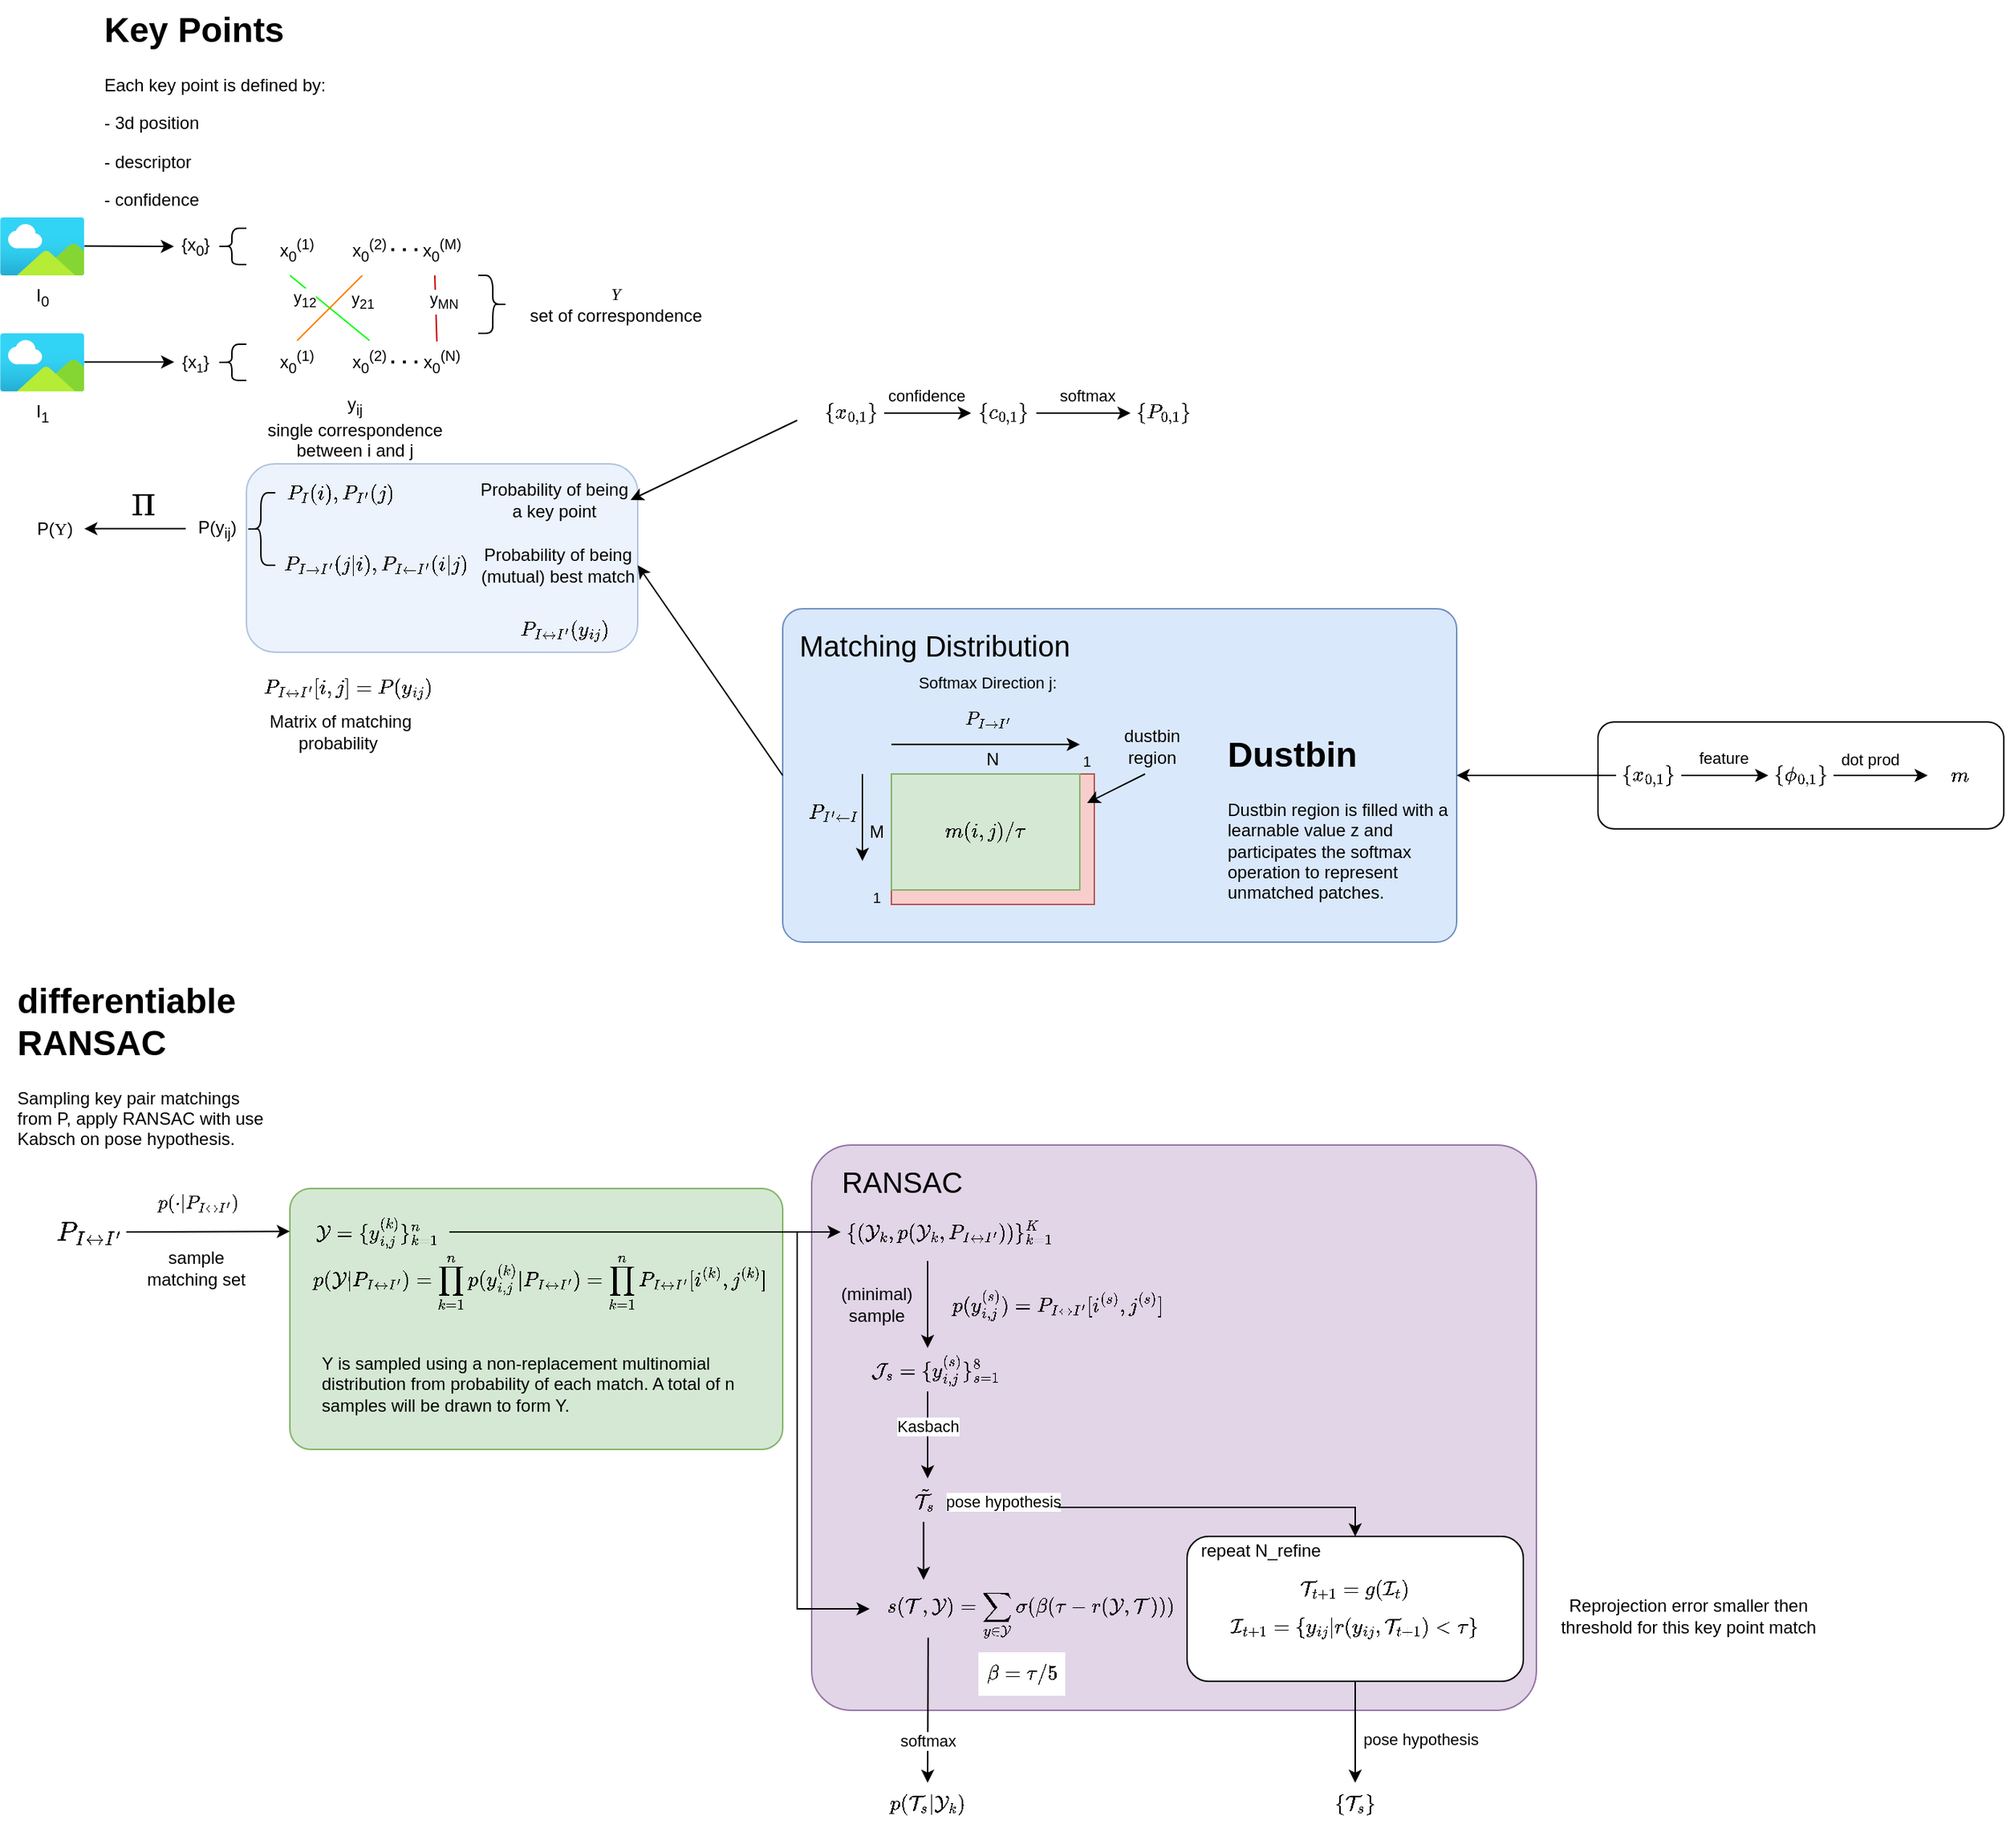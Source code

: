 <mxfile version="24.6.4" type="github">
  <diagram name="Page-1" id="vxwASHul4JyoGBCq2_7Z">
    <mxGraphModel dx="857" dy="1670" grid="1" gridSize="10" guides="1" tooltips="1" connect="1" arrows="1" fold="1" page="1" pageScale="1" pageWidth="850" pageHeight="1100" math="1" shadow="0">
      <root>
        <mxCell id="0" />
        <mxCell id="1" parent="0" />
        <mxCell id="uR3X_ZQ54fD36TD81xBb-102" value="" style="rounded=1;whiteSpace=wrap;html=1;fillColor=#e1d5e7;strokeColor=#9673a6;arcSize=7;" vertex="1" parent="1">
          <mxGeometry x="720" y="720" width="500" height="390" as="geometry" />
        </mxCell>
        <mxCell id="uR3X_ZQ54fD36TD81xBb-89" value="" style="rounded=1;whiteSpace=wrap;html=1;arcSize=8;fillColor=#d5e8d4;strokeColor=#82b366;" vertex="1" parent="1">
          <mxGeometry x="360" y="750" width="340" height="180" as="geometry" />
        </mxCell>
        <mxCell id="uR3X_ZQ54fD36TD81xBb-80" value="" style="rounded=1;whiteSpace=wrap;html=1;" vertex="1" parent="1">
          <mxGeometry x="1262.5" y="428.13" width="280" height="73.75" as="geometry" />
        </mxCell>
        <mxCell id="uR3X_ZQ54fD36TD81xBb-60" value="" style="rounded=1;whiteSpace=wrap;html=1;arcSize=6;fillColor=#dae8fc;strokeColor=#6c8ebf;" vertex="1" parent="1">
          <mxGeometry x="700" y="350" width="465" height="230" as="geometry" />
        </mxCell>
        <mxCell id="uR3X_ZQ54fD36TD81xBb-47" value="" style="rounded=0;whiteSpace=wrap;html=1;fillColor=#f8cecc;strokeColor=#b85450;" vertex="1" parent="1">
          <mxGeometry x="775" y="464" width="140" height="90" as="geometry" />
        </mxCell>
        <mxCell id="uR3X_ZQ54fD36TD81xBb-42" value="" style="rounded=1;whiteSpace=wrap;html=1;fillColor=#dae8fc;strokeColor=#6c8ebf;opacity=50;" vertex="1" parent="1">
          <mxGeometry x="330" y="250" width="270" height="130" as="geometry" />
        </mxCell>
        <mxCell id="uR3X_ZQ54fD36TD81xBb-1" value="I&lt;sub&gt;0&lt;/sub&gt;" style="image;aspect=fixed;html=1;points=[];align=center;fontSize=12;image=img/lib/azure2/general/Image.svg;" vertex="1" parent="1">
          <mxGeometry x="160" y="80" width="58.18" height="40" as="geometry" />
        </mxCell>
        <mxCell id="uR3X_ZQ54fD36TD81xBb-2" value="I&lt;sub&gt;1&lt;/sub&gt;" style="image;aspect=fixed;html=1;points=[];align=center;fontSize=12;image=img/lib/azure2/general/Image.svg;" vertex="1" parent="1">
          <mxGeometry x="160" y="160" width="58.18" height="40" as="geometry" />
        </mxCell>
        <mxCell id="uR3X_ZQ54fD36TD81xBb-3" value="" style="endArrow=classic;html=1;rounded=0;exitX=1;exitY=0.495;exitDx=0;exitDy=0;exitPerimeter=0;" edge="1" parent="1" source="uR3X_ZQ54fD36TD81xBb-1">
          <mxGeometry width="50" height="50" relative="1" as="geometry">
            <mxPoint x="240" y="120" as="sourcePoint" />
            <mxPoint x="280" y="100" as="targetPoint" />
          </mxGeometry>
        </mxCell>
        <mxCell id="uR3X_ZQ54fD36TD81xBb-4" value="" style="endArrow=classic;html=1;rounded=0;exitX=1;exitY=0.495;exitDx=0;exitDy=0;exitPerimeter=0;" edge="1" parent="1">
          <mxGeometry width="50" height="50" relative="1" as="geometry">
            <mxPoint x="218.18" y="179.8" as="sourcePoint" />
            <mxPoint x="280.18" y="179.8" as="targetPoint" />
          </mxGeometry>
        </mxCell>
        <mxCell id="uR3X_ZQ54fD36TD81xBb-5" value="{x&lt;sub&gt;0&lt;/sub&gt;}" style="text;html=1;align=center;verticalAlign=middle;whiteSpace=wrap;rounded=0;" vertex="1" parent="1">
          <mxGeometry x="280" y="85" width="30" height="30" as="geometry" />
        </mxCell>
        <mxCell id="uR3X_ZQ54fD36TD81xBb-6" value="{x&lt;font size=&quot;1&quot;&gt;&lt;sub&gt;1&lt;/sub&gt;&lt;/font&gt;}" style="text;html=1;align=center;verticalAlign=middle;whiteSpace=wrap;rounded=0;" vertex="1" parent="1">
          <mxGeometry x="280" y="165" width="30" height="30" as="geometry" />
        </mxCell>
        <mxCell id="uR3X_ZQ54fD36TD81xBb-9" value="&lt;h1 style=&quot;margin-top: 0px;&quot;&gt;Key Points&lt;/h1&gt;&lt;p&gt;Each key point is defined by:&lt;/p&gt;&lt;p&gt;- 3d position&lt;/p&gt;&lt;p&gt;- descriptor&lt;/p&gt;&lt;p&gt;- confidence&lt;/p&gt;" style="text;html=1;whiteSpace=wrap;overflow=hidden;rounded=0;" vertex="1" parent="1">
          <mxGeometry x="230" y="-70" width="180" height="150" as="geometry" />
        </mxCell>
        <mxCell id="uR3X_ZQ54fD36TD81xBb-11" value="&lt;i&gt;&lt;font face=&quot;Comic Sans MS&quot;&gt;Y&lt;/font&gt;&lt;/i&gt;&lt;div&gt;set of correspondence&lt;/div&gt;" style="text;html=1;align=center;verticalAlign=middle;whiteSpace=wrap;rounded=0;" vertex="1" parent="1">
          <mxGeometry x="510" y="125" width="150" height="30" as="geometry" />
        </mxCell>
        <mxCell id="uR3X_ZQ54fD36TD81xBb-12" value="" style="shape=curlyBracket;whiteSpace=wrap;html=1;rounded=1;labelPosition=left;verticalLabelPosition=middle;align=right;verticalAlign=middle;" vertex="1" parent="1">
          <mxGeometry x="310" y="87.5" width="20" height="25" as="geometry" />
        </mxCell>
        <mxCell id="uR3X_ZQ54fD36TD81xBb-13" value="x&lt;sub&gt;0&lt;/sub&gt;&lt;sup&gt;(1)&lt;/sup&gt;" style="text;html=1;align=center;verticalAlign=middle;whiteSpace=wrap;rounded=0;" vertex="1" parent="1">
          <mxGeometry x="350" y="87.5" width="30" height="30" as="geometry" />
        </mxCell>
        <mxCell id="uR3X_ZQ54fD36TD81xBb-14" value="x&lt;sub&gt;0&lt;/sub&gt;&lt;sup&gt;(2)&lt;/sup&gt;" style="text;html=1;align=center;verticalAlign=middle;whiteSpace=wrap;rounded=0;" vertex="1" parent="1">
          <mxGeometry x="400" y="87.5" width="30" height="30" as="geometry" />
        </mxCell>
        <mxCell id="uR3X_ZQ54fD36TD81xBb-15" value="x&lt;sub&gt;0&lt;/sub&gt;&lt;sup&gt;(1)&lt;/sup&gt;" style="text;html=1;align=center;verticalAlign=middle;whiteSpace=wrap;rounded=0;" vertex="1" parent="1">
          <mxGeometry x="350" y="165" width="30" height="30" as="geometry" />
        </mxCell>
        <mxCell id="uR3X_ZQ54fD36TD81xBb-16" value="x&lt;sub&gt;0&lt;/sub&gt;&lt;sup&gt;(2)&lt;/sup&gt;" style="text;html=1;align=center;verticalAlign=middle;whiteSpace=wrap;rounded=0;" vertex="1" parent="1">
          <mxGeometry x="400" y="165" width="30" height="30" as="geometry" />
        </mxCell>
        <mxCell id="uR3X_ZQ54fD36TD81xBb-17" value="x&lt;sub&gt;0&lt;/sub&gt;&lt;sup&gt;(N)&lt;/sup&gt;" style="text;html=1;align=center;verticalAlign=middle;whiteSpace=wrap;rounded=0;" vertex="1" parent="1">
          <mxGeometry x="450" y="165" width="30" height="30" as="geometry" />
        </mxCell>
        <mxCell id="uR3X_ZQ54fD36TD81xBb-18" value="x&lt;sub&gt;0&lt;/sub&gt;&lt;sup&gt;(M)&lt;/sup&gt;" style="text;html=1;align=center;verticalAlign=middle;whiteSpace=wrap;rounded=0;" vertex="1" parent="1">
          <mxGeometry x="450" y="87.5" width="30" height="30" as="geometry" />
        </mxCell>
        <mxCell id="uR3X_ZQ54fD36TD81xBb-19" value="" style="endArrow=none;dashed=1;html=1;dashPattern=1 3;strokeWidth=2;rounded=0;" edge="1" parent="1">
          <mxGeometry width="50" height="50" relative="1" as="geometry">
            <mxPoint x="430" y="102.3" as="sourcePoint" />
            <mxPoint x="450" y="102.3" as="targetPoint" />
          </mxGeometry>
        </mxCell>
        <mxCell id="uR3X_ZQ54fD36TD81xBb-20" value="" style="endArrow=none;dashed=1;html=1;dashPattern=1 3;strokeWidth=2;rounded=0;" edge="1" parent="1">
          <mxGeometry width="50" height="50" relative="1" as="geometry">
            <mxPoint x="430" y="179.8" as="sourcePoint" />
            <mxPoint x="450" y="179.8" as="targetPoint" />
          </mxGeometry>
        </mxCell>
        <mxCell id="uR3X_ZQ54fD36TD81xBb-21" value="" style="endArrow=none;html=1;rounded=0;exitX=0.5;exitY=0;exitDx=0;exitDy=0;strokeColor=#00FF00;" edge="1" parent="1" source="uR3X_ZQ54fD36TD81xBb-16">
          <mxGeometry width="50" height="50" relative="1" as="geometry">
            <mxPoint x="520" y="210" as="sourcePoint" />
            <mxPoint x="360" y="120" as="targetPoint" />
          </mxGeometry>
        </mxCell>
        <mxCell id="uR3X_ZQ54fD36TD81xBb-25" value="y&lt;sub&gt;12&lt;/sub&gt;" style="edgeLabel;html=1;align=center;verticalAlign=middle;resizable=0;points=[];" vertex="1" connectable="0" parent="uR3X_ZQ54fD36TD81xBb-21">
          <mxGeometry x="-0.44" relative="1" as="geometry">
            <mxPoint x="-30" y="-16" as="offset" />
          </mxGeometry>
        </mxCell>
        <mxCell id="uR3X_ZQ54fD36TD81xBb-22" value="" style="endArrow=none;html=1;rounded=0;exitX=0.5;exitY=0;exitDx=0;exitDy=0;strokeColor=#FF8000;" edge="1" parent="1" source="uR3X_ZQ54fD36TD81xBb-15">
          <mxGeometry width="50" height="50" relative="1" as="geometry">
            <mxPoint x="290" y="300" as="sourcePoint" />
            <mxPoint x="410" y="120" as="targetPoint" />
          </mxGeometry>
        </mxCell>
        <mxCell id="uR3X_ZQ54fD36TD81xBb-24" value="y&lt;sub&gt;21&lt;/sub&gt;" style="edgeLabel;html=1;align=center;verticalAlign=middle;resizable=0;points=[];" vertex="1" connectable="0" parent="uR3X_ZQ54fD36TD81xBb-22">
          <mxGeometry x="0.392" y="-1" relative="1" as="geometry">
            <mxPoint x="13" y="4" as="offset" />
          </mxGeometry>
        </mxCell>
        <mxCell id="uR3X_ZQ54fD36TD81xBb-23" value="" style="endArrow=none;html=1;rounded=0;exitX=0.38;exitY=0.02;exitDx=0;exitDy=0;exitPerimeter=0;strokeColor=#CC0000;" edge="1" parent="1" source="uR3X_ZQ54fD36TD81xBb-17">
          <mxGeometry width="50" height="50" relative="1" as="geometry">
            <mxPoint x="280" y="270" as="sourcePoint" />
            <mxPoint x="460" y="120" as="targetPoint" />
          </mxGeometry>
        </mxCell>
        <mxCell id="uR3X_ZQ54fD36TD81xBb-26" value="y&lt;sub&gt;MN&lt;/sub&gt;" style="edgeLabel;html=1;align=center;verticalAlign=middle;resizable=0;points=[];" vertex="1" connectable="0" parent="uR3X_ZQ54fD36TD81xBb-23">
          <mxGeometry x="0.345" y="1" relative="1" as="geometry">
            <mxPoint x="6" y="3" as="offset" />
          </mxGeometry>
        </mxCell>
        <mxCell id="uR3X_ZQ54fD36TD81xBb-27" value="" style="shape=curlyBracket;whiteSpace=wrap;html=1;rounded=1;labelPosition=left;verticalLabelPosition=middle;align=right;verticalAlign=middle;" vertex="1" parent="1">
          <mxGeometry x="310" y="167.5" width="20" height="25" as="geometry" />
        </mxCell>
        <mxCell id="uR3X_ZQ54fD36TD81xBb-28" value="y&lt;sub&gt;ij&lt;/sub&gt;&lt;br&gt;&lt;div&gt;single correspondence&lt;/div&gt;&lt;div&gt;between i and j&lt;/div&gt;" style="text;html=1;align=center;verticalAlign=middle;whiteSpace=wrap;rounded=0;" vertex="1" parent="1">
          <mxGeometry x="330" y="200" width="150" height="50" as="geometry" />
        </mxCell>
        <mxCell id="uR3X_ZQ54fD36TD81xBb-29" value="" style="shape=curlyBracket;whiteSpace=wrap;html=1;rounded=1;flipH=1;labelPosition=right;verticalLabelPosition=middle;align=left;verticalAlign=middle;" vertex="1" parent="1">
          <mxGeometry x="490" y="120" width="20" height="40" as="geometry" />
        </mxCell>
        <mxCell id="uR3X_ZQ54fD36TD81xBb-30" value="P(&lt;font face=&quot;Comic Sans MS&quot;&gt;Y&lt;/font&gt;)" style="text;html=1;align=center;verticalAlign=middle;whiteSpace=wrap;rounded=0;" vertex="1" parent="1">
          <mxGeometry x="178.18" y="280" width="40" height="30" as="geometry" />
        </mxCell>
        <mxCell id="uR3X_ZQ54fD36TD81xBb-31" value="" style="endArrow=classic;html=1;rounded=0;" edge="1" parent="1">
          <mxGeometry width="50" height="50" relative="1" as="geometry">
            <mxPoint x="288.18" y="294.8" as="sourcePoint" />
            <mxPoint x="218.18" y="294.8" as="targetPoint" />
          </mxGeometry>
        </mxCell>
        <mxCell id="uR3X_ZQ54fD36TD81xBb-33" value="&lt;span style=&quot;white-space: nowrap; background-color: rgb(255, 255, 255);&quot;&gt;&lt;font style=&quot;font-size: 18px;&quot;&gt;$$\Pi$$&lt;/font&gt;&lt;/span&gt;" style="text;html=1;align=center;verticalAlign=middle;whiteSpace=wrap;rounded=0;" vertex="1" parent="1">
          <mxGeometry x="247.18" y="270" width="25" height="20" as="geometry" />
        </mxCell>
        <mxCell id="uR3X_ZQ54fD36TD81xBb-34" value="P(y&lt;sub&gt;ij&lt;/sub&gt;)" style="text;html=1;align=center;verticalAlign=middle;whiteSpace=wrap;rounded=0;" vertex="1" parent="1">
          <mxGeometry x="290" y="280" width="40" height="30" as="geometry" />
        </mxCell>
        <mxCell id="uR3X_ZQ54fD36TD81xBb-35" value="" style="shape=curlyBracket;whiteSpace=wrap;html=1;rounded=1;labelPosition=left;verticalLabelPosition=middle;align=right;verticalAlign=middle;" vertex="1" parent="1">
          <mxGeometry x="330" y="270" width="20" height="50" as="geometry" />
        </mxCell>
        <mxCell id="uR3X_ZQ54fD36TD81xBb-36" value="$$P_I(i), P_{I&#39;}(j)$$" style="text;html=1;align=center;verticalAlign=middle;whiteSpace=wrap;rounded=0;" vertex="1" parent="1">
          <mxGeometry x="350" y="256" width="90" height="30" as="geometry" />
        </mxCell>
        <mxCell id="uR3X_ZQ54fD36TD81xBb-37" value="$$P_{I \to I&#39;}(j | i), P_{I \leftarrow I&#39;}(i | j)$$" style="text;html=1;align=center;verticalAlign=middle;whiteSpace=wrap;rounded=0;" vertex="1" parent="1">
          <mxGeometry x="350" y="305" width="140" height="30" as="geometry" />
        </mxCell>
        <mxCell id="uR3X_ZQ54fD36TD81xBb-38" value="Probability of being a key point" style="text;html=1;align=center;verticalAlign=middle;whiteSpace=wrap;rounded=0;" vertex="1" parent="1">
          <mxGeometry x="490" y="260" width="105" height="30" as="geometry" />
        </mxCell>
        <mxCell id="uR3X_ZQ54fD36TD81xBb-39" value="Probability of being (mutual) best match" style="text;html=1;align=center;verticalAlign=middle;whiteSpace=wrap;rounded=0;" vertex="1" parent="1">
          <mxGeometry x="490" y="305" width="110" height="30" as="geometry" />
        </mxCell>
        <mxCell id="uR3X_ZQ54fD36TD81xBb-40" value="$$P_{I \leftrightarrow I&#39;}(y_{ij})$$" style="text;html=1;align=center;verticalAlign=middle;whiteSpace=wrap;rounded=0;" vertex="1" parent="1">
          <mxGeometry x="520" y="350" width="60" height="30" as="geometry" />
        </mxCell>
        <mxCell id="uR3X_ZQ54fD36TD81xBb-43" value="$$P_{I \leftrightarrow I&#39;}[i,j]= P(y_{ij})$$" style="text;html=1;align=center;verticalAlign=middle;whiteSpace=wrap;rounded=0;" vertex="1" parent="1">
          <mxGeometry x="375" y="390" width="50" height="30" as="geometry" />
        </mxCell>
        <mxCell id="uR3X_ZQ54fD36TD81xBb-44" value="Matrix of matching probability&amp;nbsp;" style="text;html=1;align=center;verticalAlign=middle;whiteSpace=wrap;rounded=0;" vertex="1" parent="1">
          <mxGeometry x="335" y="420" width="120" height="30" as="geometry" />
        </mxCell>
        <mxCell id="uR3X_ZQ54fD36TD81xBb-46" value="$$m(i,j) / \tau$$" style="rounded=0;whiteSpace=wrap;html=1;fillColor=#d5e8d4;strokeColor=#82b366;" vertex="1" parent="1">
          <mxGeometry x="775" y="464" width="130" height="80" as="geometry" />
        </mxCell>
        <mxCell id="uR3X_ZQ54fD36TD81xBb-48" value="N" style="text;html=1;align=center;verticalAlign=middle;whiteSpace=wrap;rounded=0;" vertex="1" parent="1">
          <mxGeometry x="815" y="444" width="60" height="20" as="geometry" />
        </mxCell>
        <mxCell id="uR3X_ZQ54fD36TD81xBb-49" value="M" style="text;html=1;align=center;verticalAlign=middle;whiteSpace=wrap;rounded=0;" vertex="1" parent="1">
          <mxGeometry x="755" y="489" width="20" height="30" as="geometry" />
        </mxCell>
        <mxCell id="uR3X_ZQ54fD36TD81xBb-50" value="&lt;font style=&quot;font-size: 10px;&quot;&gt;1&lt;/font&gt;" style="text;html=1;align=center;verticalAlign=middle;whiteSpace=wrap;rounded=0;" vertex="1" parent="1">
          <mxGeometry x="760" y="544" width="10" height="10" as="geometry" />
        </mxCell>
        <mxCell id="uR3X_ZQ54fD36TD81xBb-51" value="&lt;font style=&quot;font-size: 10px;&quot;&gt;1&lt;/font&gt;" style="text;html=1;align=center;verticalAlign=middle;whiteSpace=wrap;rounded=0;" vertex="1" parent="1">
          <mxGeometry x="905" y="450" width="10" height="10" as="geometry" />
        </mxCell>
        <mxCell id="uR3X_ZQ54fD36TD81xBb-52" value="" style="endArrow=classic;html=1;rounded=0;" edge="1" parent="1">
          <mxGeometry width="50" height="50" relative="1" as="geometry">
            <mxPoint x="950" y="464" as="sourcePoint" />
            <mxPoint x="910" y="484" as="targetPoint" />
          </mxGeometry>
        </mxCell>
        <mxCell id="uR3X_ZQ54fD36TD81xBb-53" value="dustbin&lt;div&gt;region&lt;/div&gt;" style="text;html=1;align=center;verticalAlign=middle;whiteSpace=wrap;rounded=0;" vertex="1" parent="1">
          <mxGeometry x="925" y="430" width="60" height="30" as="geometry" />
        </mxCell>
        <mxCell id="uR3X_ZQ54fD36TD81xBb-54" value="&lt;h1 style=&quot;margin-top: 0px;&quot;&gt;Dustbin&lt;/h1&gt;&lt;p&gt;Dustbin region is filled with a learnable value z and participates the softmax operation to represent unmatched patches.&lt;/p&gt;" style="text;html=1;whiteSpace=wrap;overflow=hidden;rounded=0;" vertex="1" parent="1">
          <mxGeometry x="1005" y="430" width="180" height="120" as="geometry" />
        </mxCell>
        <mxCell id="uR3X_ZQ54fD36TD81xBb-55" value="" style="endArrow=classic;html=1;rounded=0;" edge="1" parent="1">
          <mxGeometry width="50" height="50" relative="1" as="geometry">
            <mxPoint x="775" y="443.68" as="sourcePoint" />
            <mxPoint x="905" y="443.68" as="targetPoint" />
          </mxGeometry>
        </mxCell>
        <mxCell id="uR3X_ZQ54fD36TD81xBb-56" value="Softmax Direction j:$$P_{I \to I&#39;}$$" style="edgeLabel;html=1;align=center;verticalAlign=middle;resizable=0;points=[];labelBackgroundColor=none;" vertex="1" connectable="0" parent="uR3X_ZQ54fD36TD81xBb-55">
          <mxGeometry x="0.376" y="1" relative="1" as="geometry">
            <mxPoint x="-24" y="-24" as="offset" />
          </mxGeometry>
        </mxCell>
        <mxCell id="uR3X_ZQ54fD36TD81xBb-57" value="" style="endArrow=classic;html=1;rounded=0;" edge="1" parent="1">
          <mxGeometry width="50" height="50" relative="1" as="geometry">
            <mxPoint x="755" y="464" as="sourcePoint" />
            <mxPoint x="755" y="524" as="targetPoint" />
          </mxGeometry>
        </mxCell>
        <mxCell id="uR3X_ZQ54fD36TD81xBb-58" value="$$P_{I&#39; \leftarrow I}$$" style="text;html=1;align=center;verticalAlign=middle;whiteSpace=wrap;rounded=0;" vertex="1" parent="1">
          <mxGeometry x="715" y="475" width="40" height="30" as="geometry" />
        </mxCell>
        <mxCell id="uR3X_ZQ54fD36TD81xBb-59" value="&lt;font style=&quot;font-size: 20px;&quot;&gt;Matching Distribution&lt;/font&gt;" style="text;html=1;align=center;verticalAlign=middle;whiteSpace=wrap;rounded=0;" vertex="1" parent="1">
          <mxGeometry x="705" y="360" width="200" height="30" as="geometry" />
        </mxCell>
        <mxCell id="uR3X_ZQ54fD36TD81xBb-61" value="" style="endArrow=classic;html=1;rounded=0;exitX=0;exitY=0.5;exitDx=0;exitDy=0;entryX=1;entryY=0.5;entryDx=0;entryDy=0;" edge="1" parent="1" source="uR3X_ZQ54fD36TD81xBb-60" target="uR3X_ZQ54fD36TD81xBb-39">
          <mxGeometry width="50" height="50" relative="1" as="geometry">
            <mxPoint x="610" y="470" as="sourcePoint" />
            <mxPoint x="660" y="420" as="targetPoint" />
          </mxGeometry>
        </mxCell>
        <mxCell id="uR3X_ZQ54fD36TD81xBb-62" value="" style="endArrow=classic;html=1;rounded=0;entryX=1;entryY=0.5;entryDx=0;entryDy=0;" edge="1" parent="1" target="uR3X_ZQ54fD36TD81xBb-38">
          <mxGeometry width="50" height="50" relative="1" as="geometry">
            <mxPoint x="710" y="220" as="sourcePoint" />
            <mxPoint x="780" y="170" as="targetPoint" />
          </mxGeometry>
        </mxCell>
        <mxCell id="uR3X_ZQ54fD36TD81xBb-63" value="$$\{x_{0,1}\}$$" style="text;html=1;align=center;verticalAlign=middle;whiteSpace=wrap;rounded=0;" vertex="1" parent="1">
          <mxGeometry x="725" y="200" width="45" height="30" as="geometry" />
        </mxCell>
        <mxCell id="uR3X_ZQ54fD36TD81xBb-64" value="" style="endArrow=classic;html=1;rounded=0;exitX=1;exitY=0.5;exitDx=0;exitDy=0;entryX=0;entryY=0.5;entryDx=0;entryDy=0;" edge="1" parent="1" source="uR3X_ZQ54fD36TD81xBb-63" target="uR3X_ZQ54fD36TD81xBb-65">
          <mxGeometry width="50" height="50" relative="1" as="geometry">
            <mxPoint x="800" y="220" as="sourcePoint" />
            <mxPoint x="850" y="170" as="targetPoint" />
          </mxGeometry>
        </mxCell>
        <mxCell id="uR3X_ZQ54fD36TD81xBb-70" value="confidence" style="edgeLabel;html=1;align=center;verticalAlign=middle;resizable=0;points=[];" vertex="1" connectable="0" parent="uR3X_ZQ54fD36TD81xBb-64">
          <mxGeometry x="-0.231" relative="1" as="geometry">
            <mxPoint x="6" y="-12" as="offset" />
          </mxGeometry>
        </mxCell>
        <mxCell id="uR3X_ZQ54fD36TD81xBb-69" value="" style="edgeStyle=orthogonalEdgeStyle;rounded=0;orthogonalLoop=1;jettySize=auto;html=1;" edge="1" parent="1" source="uR3X_ZQ54fD36TD81xBb-65" target="uR3X_ZQ54fD36TD81xBb-67">
          <mxGeometry relative="1" as="geometry" />
        </mxCell>
        <mxCell id="uR3X_ZQ54fD36TD81xBb-71" value="softmax" style="edgeLabel;html=1;align=center;verticalAlign=middle;resizable=0;points=[];" vertex="1" connectable="0" parent="uR3X_ZQ54fD36TD81xBb-69">
          <mxGeometry x="-0.11" relative="1" as="geometry">
            <mxPoint x="6" y="-12" as="offset" />
          </mxGeometry>
        </mxCell>
        <mxCell id="uR3X_ZQ54fD36TD81xBb-65" value="$$\{c_{0,1}\}$$" style="text;html=1;align=center;verticalAlign=middle;whiteSpace=wrap;rounded=0;" vertex="1" parent="1">
          <mxGeometry x="830" y="200" width="45" height="30" as="geometry" />
        </mxCell>
        <mxCell id="uR3X_ZQ54fD36TD81xBb-67" value="$$\{P_{0,1}\}$$" style="text;html=1;align=center;verticalAlign=middle;whiteSpace=wrap;rounded=0;" vertex="1" parent="1">
          <mxGeometry x="940" y="200" width="45" height="30" as="geometry" />
        </mxCell>
        <mxCell id="uR3X_ZQ54fD36TD81xBb-79" value="" style="edgeStyle=orthogonalEdgeStyle;rounded=0;orthogonalLoop=1;jettySize=auto;html=1;entryX=1;entryY=0.5;entryDx=0;entryDy=0;" edge="1" parent="1" source="uR3X_ZQ54fD36TD81xBb-72" target="uR3X_ZQ54fD36TD81xBb-60">
          <mxGeometry relative="1" as="geometry" />
        </mxCell>
        <mxCell id="uR3X_ZQ54fD36TD81xBb-72" value="$$\{x_{0,1}\}$$" style="text;html=1;align=center;verticalAlign=middle;whiteSpace=wrap;rounded=0;" vertex="1" parent="1">
          <mxGeometry x="1275" y="450" width="45" height="30" as="geometry" />
        </mxCell>
        <mxCell id="uR3X_ZQ54fD36TD81xBb-73" value="" style="endArrow=classic;html=1;rounded=0;exitX=1;exitY=0.5;exitDx=0;exitDy=0;entryX=0;entryY=0.5;entryDx=0;entryDy=0;" edge="1" parent="1" source="uR3X_ZQ54fD36TD81xBb-72" target="uR3X_ZQ54fD36TD81xBb-77">
          <mxGeometry width="50" height="50" relative="1" as="geometry">
            <mxPoint x="1350" y="470" as="sourcePoint" />
            <mxPoint x="1400" y="420" as="targetPoint" />
          </mxGeometry>
        </mxCell>
        <mxCell id="uR3X_ZQ54fD36TD81xBb-74" value="feature" style="edgeLabel;html=1;align=center;verticalAlign=middle;resizable=0;points=[];" vertex="1" connectable="0" parent="uR3X_ZQ54fD36TD81xBb-73">
          <mxGeometry x="-0.231" relative="1" as="geometry">
            <mxPoint x="6" y="-12" as="offset" />
          </mxGeometry>
        </mxCell>
        <mxCell id="uR3X_ZQ54fD36TD81xBb-75" value="" style="edgeStyle=orthogonalEdgeStyle;rounded=0;orthogonalLoop=1;jettySize=auto;html=1;" edge="1" parent="1" source="uR3X_ZQ54fD36TD81xBb-77" target="uR3X_ZQ54fD36TD81xBb-78">
          <mxGeometry relative="1" as="geometry" />
        </mxCell>
        <mxCell id="uR3X_ZQ54fD36TD81xBb-76" value="dot prod" style="edgeLabel;html=1;align=center;verticalAlign=middle;resizable=0;points=[];" vertex="1" connectable="0" parent="uR3X_ZQ54fD36TD81xBb-75">
          <mxGeometry x="-0.11" relative="1" as="geometry">
            <mxPoint x="-4" y="-11" as="offset" />
          </mxGeometry>
        </mxCell>
        <mxCell id="uR3X_ZQ54fD36TD81xBb-77" value="$$\{\phi_{0,1}\}$$" style="text;html=1;align=center;verticalAlign=middle;whiteSpace=wrap;rounded=0;" vertex="1" parent="1">
          <mxGeometry x="1380" y="450" width="45" height="30" as="geometry" />
        </mxCell>
        <mxCell id="uR3X_ZQ54fD36TD81xBb-78" value="$$m$$" style="text;html=1;align=center;verticalAlign=middle;whiteSpace=wrap;rounded=0;" vertex="1" parent="1">
          <mxGeometry x="1490" y="450" width="45" height="30" as="geometry" />
        </mxCell>
        <mxCell id="uR3X_ZQ54fD36TD81xBb-81" value="&lt;h1 style=&quot;margin-top: 0px;&quot;&gt;differentiable RANSAC&lt;/h1&gt;&lt;p&gt;Sampling key pair matchings from P, apply RANSAC with use Kabsch on pose hypothesis. &amp;nbsp;&lt;/p&gt;" style="text;html=1;whiteSpace=wrap;overflow=hidden;rounded=0;" vertex="1" parent="1">
          <mxGeometry x="169.68" y="600" width="180" height="120" as="geometry" />
        </mxCell>
        <mxCell id="uR3X_ZQ54fD36TD81xBb-82" value="&lt;font style=&quot;font-size: 16px;&quot;&gt;$$P_{I \leftrightarrow I&#39;}$$&lt;/font&gt;" style="text;html=1;align=center;verticalAlign=middle;whiteSpace=wrap;rounded=0;" vertex="1" parent="1">
          <mxGeometry x="197.18" y="760" width="50" height="40" as="geometry" />
        </mxCell>
        <mxCell id="uR3X_ZQ54fD36TD81xBb-83" value="" style="endArrow=classic;html=1;rounded=0;exitX=1;exitY=0.5;exitDx=0;exitDy=0;" edge="1" parent="1" source="uR3X_ZQ54fD36TD81xBb-82">
          <mxGeometry width="50" height="50" relative="1" as="geometry">
            <mxPoint x="260" y="779.58" as="sourcePoint" />
            <mxPoint x="360" y="779.58" as="targetPoint" />
          </mxGeometry>
        </mxCell>
        <mxCell id="uR3X_ZQ54fD36TD81xBb-84" value="$$p(\cdot|P_{I \leftrightarrow I&#39;})$$" style="edgeLabel;html=1;align=center;verticalAlign=middle;resizable=0;points=[];" vertex="1" connectable="0" parent="uR3X_ZQ54fD36TD81xBb-83">
          <mxGeometry x="0.158" relative="1" as="geometry">
            <mxPoint x="-17" y="-20" as="offset" />
          </mxGeometry>
        </mxCell>
        <mxCell id="uR3X_ZQ54fD36TD81xBb-85" value="sample&lt;div&gt;matching set&lt;/div&gt;" style="text;html=1;align=center;verticalAlign=middle;whiteSpace=wrap;rounded=0;" vertex="1" parent="1">
          <mxGeometry x="252.5" y="780" width="85" height="50" as="geometry" />
        </mxCell>
        <mxCell id="uR3X_ZQ54fD36TD81xBb-86" value="$$\mathcal Y = \{y_{i,j}^{(k)}\}_{k=1}^n$$" style="text;html=1;align=center;verticalAlign=middle;whiteSpace=wrap;rounded=0;" vertex="1" parent="1">
          <mxGeometry x="370" y="765" width="100" height="30" as="geometry" />
        </mxCell>
        <mxCell id="uR3X_ZQ54fD36TD81xBb-87" value="$$p(\mathcal Y | P_{I \leftrightarrow I&#39;}) = \prod_{k=1}^np(y_{i,j}^{(k)} | P_{I \leftrightarrow I&#39;}) = \prod_{k=1}^n P_{I \leftrightarrow I&#39;}[i^{(k)}, j^{(k)}]$$" style="text;html=1;align=center;verticalAlign=middle;whiteSpace=wrap;rounded=0;" vertex="1" parent="1">
          <mxGeometry x="370" y="800" width="325" height="30" as="geometry" />
        </mxCell>
        <mxCell id="uR3X_ZQ54fD36TD81xBb-88" value="Y is sampled using a non-replacement multinomial distribution from probability of each match. A total of n samples will be drawn to form Y." style="text;html=1;align=left;verticalAlign=middle;whiteSpace=wrap;rounded=0;" vertex="1" parent="1">
          <mxGeometry x="380" y="840" width="300" height="90" as="geometry" />
        </mxCell>
        <mxCell id="uR3X_ZQ54fD36TD81xBb-91" value="" style="endArrow=classic;html=1;rounded=0;exitX=1;exitY=0.5;exitDx=0;exitDy=0;" edge="1" parent="1" source="uR3X_ZQ54fD36TD81xBb-86">
          <mxGeometry width="50" height="50" relative="1" as="geometry">
            <mxPoint x="700" y="780" as="sourcePoint" />
            <mxPoint x="740" y="780" as="targetPoint" />
          </mxGeometry>
        </mxCell>
        <mxCell id="uR3X_ZQ54fD36TD81xBb-93" value="$$\{(\mathcal Y_k, p(\mathcal Y_k, P_{I \leftrightarrow I&#39;}))\}_{k=1}^K$$" style="text;html=1;align=center;verticalAlign=middle;whiteSpace=wrap;rounded=0;" vertex="1" parent="1">
          <mxGeometry x="740" y="765" width="150" height="30" as="geometry" />
        </mxCell>
        <mxCell id="uR3X_ZQ54fD36TD81xBb-97" value="" style="endArrow=classic;html=1;rounded=0;" edge="1" parent="1">
          <mxGeometry width="50" height="50" relative="1" as="geometry">
            <mxPoint x="800" y="800" as="sourcePoint" />
            <mxPoint x="800" y="860" as="targetPoint" />
          </mxGeometry>
        </mxCell>
        <mxCell id="uR3X_ZQ54fD36TD81xBb-98" value="(minimal)&lt;div&gt;sample&lt;/div&gt;" style="text;html=1;align=center;verticalAlign=middle;whiteSpace=wrap;rounded=0;" vertex="1" parent="1">
          <mxGeometry x="740" y="810" width="50" height="40" as="geometry" />
        </mxCell>
        <mxCell id="uR3X_ZQ54fD36TD81xBb-99" value="$$\mathcal J_s = \{y_{i,j}^{(s)}\}_{s=1}^8$$" style="text;html=1;align=center;verticalAlign=middle;whiteSpace=wrap;rounded=0;" vertex="1" parent="1">
          <mxGeometry x="775" y="860" width="60" height="30" as="geometry" />
        </mxCell>
        <mxCell id="uR3X_ZQ54fD36TD81xBb-100" value="$$p(y^{(s)}_{i,j}) = P_{I \leftrightarrow I&#39;}[i^{(s)}, j^{(s)}]$$" style="text;html=1;align=center;verticalAlign=middle;whiteSpace=wrap;rounded=0;" vertex="1" parent="1">
          <mxGeometry x="815" y="815" width="150" height="30" as="geometry" />
        </mxCell>
        <mxCell id="uR3X_ZQ54fD36TD81xBb-101" value="" style="endArrow=classic;html=1;rounded=0;" edge="1" parent="1">
          <mxGeometry width="50" height="50" relative="1" as="geometry">
            <mxPoint x="800" y="890" as="sourcePoint" />
            <mxPoint x="800" y="950" as="targetPoint" />
          </mxGeometry>
        </mxCell>
        <mxCell id="uR3X_ZQ54fD36TD81xBb-103" value="Kasbach" style="edgeLabel;html=1;align=center;verticalAlign=middle;resizable=0;points=[];" vertex="1" connectable="0" parent="uR3X_ZQ54fD36TD81xBb-101">
          <mxGeometry x="-0.224" relative="1" as="geometry">
            <mxPoint as="offset" />
          </mxGeometry>
        </mxCell>
        <mxCell id="uR3X_ZQ54fD36TD81xBb-105" value="$$\tilde {\mathcal T}_s$$" style="text;html=1;align=center;verticalAlign=middle;whiteSpace=wrap;rounded=0;" vertex="1" parent="1">
          <mxGeometry x="780" y="950" width="35" height="30" as="geometry" />
        </mxCell>
        <mxCell id="uR3X_ZQ54fD36TD81xBb-106" value="" style="endArrow=classic;html=1;rounded=0;" edge="1" parent="1">
          <mxGeometry width="50" height="50" relative="1" as="geometry">
            <mxPoint x="797.21" y="980" as="sourcePoint" />
            <mxPoint x="797.21" y="1020" as="targetPoint" />
          </mxGeometry>
        </mxCell>
        <mxCell id="uR3X_ZQ54fD36TD81xBb-107" value="pose hypothesis" style="edgeLabel;html=1;align=center;verticalAlign=middle;resizable=0;points=[];" vertex="1" connectable="0" parent="uR3X_ZQ54fD36TD81xBb-106">
          <mxGeometry x="-0.079" y="2" relative="1" as="geometry">
            <mxPoint x="53" y="-33" as="offset" />
          </mxGeometry>
        </mxCell>
        <mxCell id="uR3X_ZQ54fD36TD81xBb-109" value="&lt;font style=&quot;font-size: 20px;&quot;&gt;RANSAC&lt;/font&gt;" style="text;html=1;align=center;verticalAlign=middle;whiteSpace=wrap;rounded=0;" vertex="1" parent="1">
          <mxGeometry x="730" y="730" width="105" height="30" as="geometry" />
        </mxCell>
        <mxCell id="uR3X_ZQ54fD36TD81xBb-111" value="" style="endArrow=classic;html=1;rounded=0;" edge="1" parent="1">
          <mxGeometry width="50" height="50" relative="1" as="geometry">
            <mxPoint x="710" y="780" as="sourcePoint" />
            <mxPoint x="760" y="1040" as="targetPoint" />
            <Array as="points">
              <mxPoint x="710" y="1040" />
            </Array>
          </mxGeometry>
        </mxCell>
        <mxCell id="uR3X_ZQ54fD36TD81xBb-112" value="$$s(\mathcal T, \mathcal Y) = \sum_{y \in \mathcal Y}\sigma(\beta(\tau - r(\mathcal Y, \mathcal T)))$$" style="text;html=1;align=center;verticalAlign=middle;whiteSpace=wrap;rounded=0;" vertex="1" parent="1">
          <mxGeometry x="770" y="1030" width="202.5" height="30" as="geometry" />
        </mxCell>
        <mxCell id="uR3X_ZQ54fD36TD81xBb-113" value="$$\beta = \tau/5$$" style="text;html=1;align=center;verticalAlign=middle;whiteSpace=wrap;rounded=0;fillColor=default;" vertex="1" parent="1">
          <mxGeometry x="835" y="1070" width="60" height="30" as="geometry" />
        </mxCell>
        <mxCell id="uR3X_ZQ54fD36TD81xBb-114" value="$$\mathcal T_{t+1} = g(\mathcal I_t)$$ $$\mathcal I_{t+1}=\{y_{ij}|r(y_{ij},\mathcal T_{t+1}) &amp;lt; \tau\}$$" style="rounded=1;whiteSpace=wrap;html=1;" vertex="1" parent="1">
          <mxGeometry x="979" y="990" width="232" height="100" as="geometry" />
        </mxCell>
        <mxCell id="uR3X_ZQ54fD36TD81xBb-116" value="" style="endArrow=classic;html=1;rounded=0;entryX=0.5;entryY=0;entryDx=0;entryDy=0;" edge="1" parent="1" target="uR3X_ZQ54fD36TD81xBb-114">
          <mxGeometry width="50" height="50" relative="1" as="geometry">
            <mxPoint x="890" y="970" as="sourcePoint" />
            <mxPoint x="1290" y="960" as="targetPoint" />
            <Array as="points">
              <mxPoint x="1095" y="970" />
            </Array>
          </mxGeometry>
        </mxCell>
        <mxCell id="uR3X_ZQ54fD36TD81xBb-115" value="repeat N_refine" style="text;html=1;align=center;verticalAlign=middle;whiteSpace=wrap;rounded=0;" vertex="1" parent="1">
          <mxGeometry x="979" y="990" width="102" height="20" as="geometry" />
        </mxCell>
        <mxCell id="uR3X_ZQ54fD36TD81xBb-117" value="Reprojection error smaller then threshold for this key point match" style="text;html=1;align=center;verticalAlign=middle;whiteSpace=wrap;rounded=0;" vertex="1" parent="1">
          <mxGeometry x="1220" y="990" width="210" height="110" as="geometry" />
        </mxCell>
        <mxCell id="uR3X_ZQ54fD36TD81xBb-118" value="" style="endArrow=classic;html=1;rounded=0;exitX=0.15;exitY=0.994;exitDx=0;exitDy=0;exitPerimeter=0;" edge="1" parent="1" source="uR3X_ZQ54fD36TD81xBb-112">
          <mxGeometry width="50" height="50" relative="1" as="geometry">
            <mxPoint x="800.76" y="1100" as="sourcePoint" />
            <mxPoint x="800" y="1160" as="targetPoint" />
          </mxGeometry>
        </mxCell>
        <mxCell id="uR3X_ZQ54fD36TD81xBb-119" value="pose hypothesis" style="edgeLabel;html=1;align=center;verticalAlign=middle;resizable=0;points=[];" vertex="1" connectable="0" parent="uR3X_ZQ54fD36TD81xBb-118">
          <mxGeometry x="-0.079" y="2" relative="1" as="geometry">
            <mxPoint x="338" y="24" as="offset" />
          </mxGeometry>
        </mxCell>
        <mxCell id="uR3X_ZQ54fD36TD81xBb-120" value="softmax" style="edgeLabel;html=1;align=center;verticalAlign=middle;resizable=0;points=[];" vertex="1" connectable="0" parent="uR3X_ZQ54fD36TD81xBb-118">
          <mxGeometry x="0.331" relative="1" as="geometry">
            <mxPoint y="4" as="offset" />
          </mxGeometry>
        </mxCell>
        <mxCell id="uR3X_ZQ54fD36TD81xBb-121" value="" style="endArrow=classic;html=1;rounded=0;exitX=0.5;exitY=1;exitDx=0;exitDy=0;" edge="1" parent="1" source="uR3X_ZQ54fD36TD81xBb-114">
          <mxGeometry width="50" height="50" relative="1" as="geometry">
            <mxPoint x="1100" y="1200" as="sourcePoint" />
            <mxPoint x="1095" y="1160" as="targetPoint" />
          </mxGeometry>
        </mxCell>
        <mxCell id="uR3X_ZQ54fD36TD81xBb-123" value="$$\{\mathcal T_s\}$$" style="text;html=1;align=center;verticalAlign=middle;whiteSpace=wrap;rounded=0;" vertex="1" parent="1">
          <mxGeometry x="1075" y="1160" width="40" height="30" as="geometry" />
        </mxCell>
        <mxCell id="uR3X_ZQ54fD36TD81xBb-124" value="$$p(\mathcal T_s | \mathcal Y_k)$$" style="text;html=1;align=center;verticalAlign=middle;whiteSpace=wrap;rounded=0;" vertex="1" parent="1">
          <mxGeometry x="780" y="1160" width="40" height="30" as="geometry" />
        </mxCell>
      </root>
    </mxGraphModel>
  </diagram>
</mxfile>
